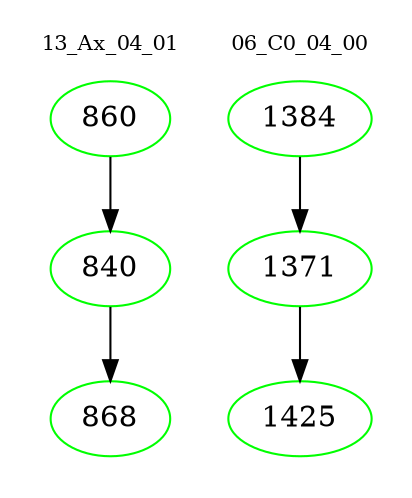 digraph{
subgraph cluster_0 {
color = white
label = "13_Ax_04_01";
fontsize=10;
T0_860 [label="860", color="green"]
T0_860 -> T0_840 [color="black"]
T0_840 [label="840", color="green"]
T0_840 -> T0_868 [color="black"]
T0_868 [label="868", color="green"]
}
subgraph cluster_1 {
color = white
label = "06_C0_04_00";
fontsize=10;
T1_1384 [label="1384", color="green"]
T1_1384 -> T1_1371 [color="black"]
T1_1371 [label="1371", color="green"]
T1_1371 -> T1_1425 [color="black"]
T1_1425 [label="1425", color="green"]
}
}
